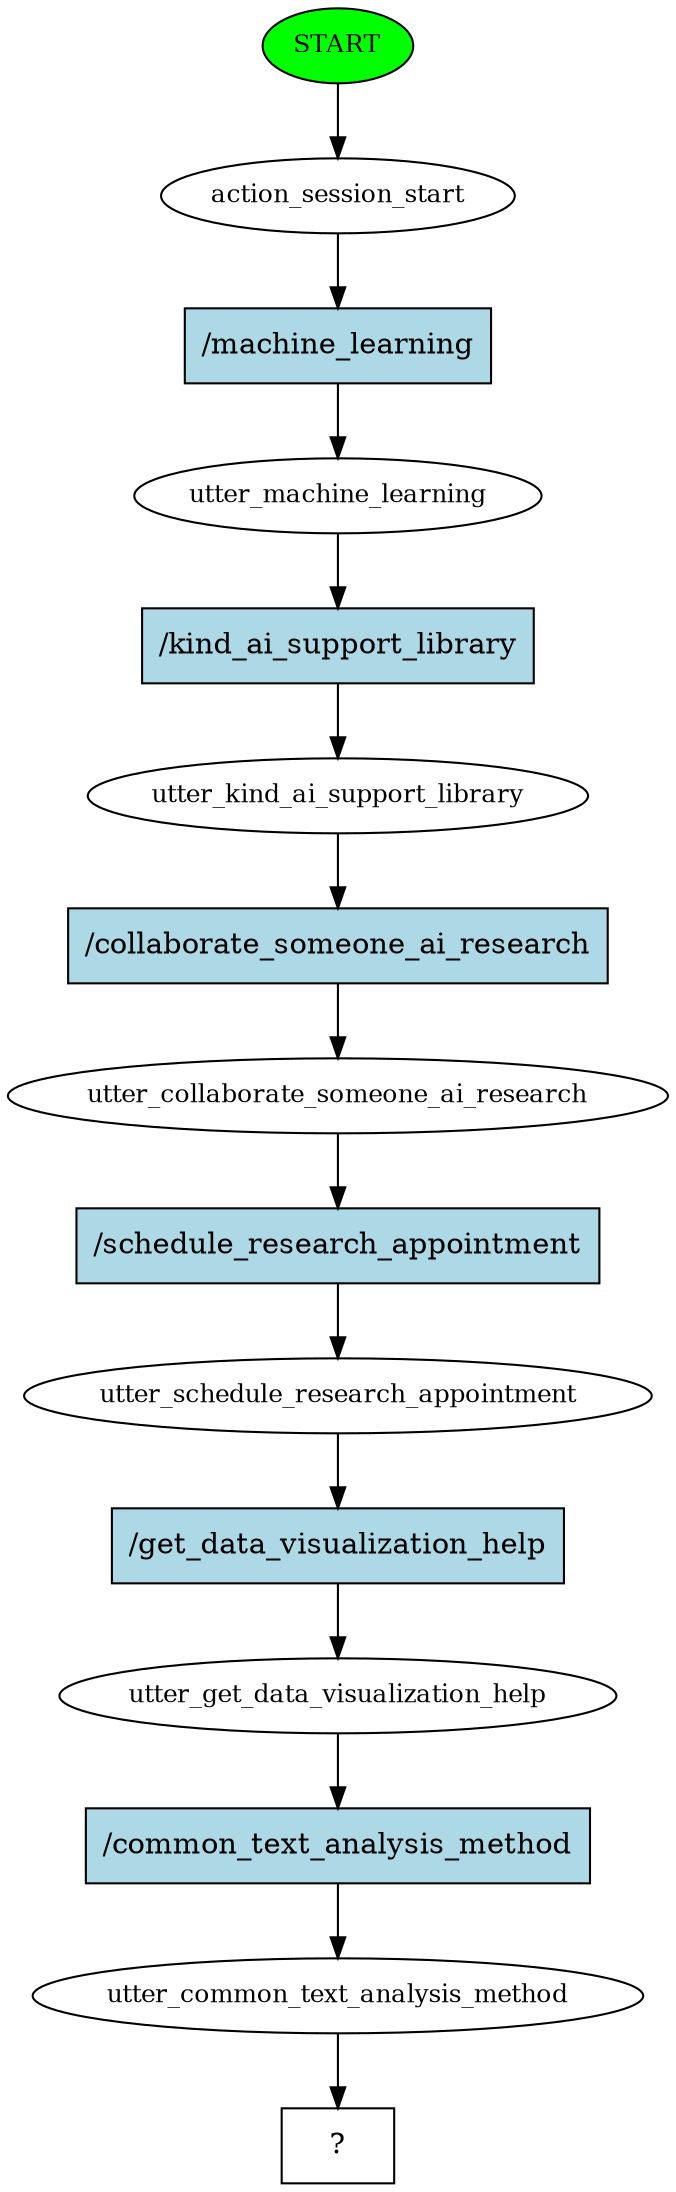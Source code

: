 digraph  {
0 [class="start active", fillcolor=green, fontsize=12, label=START, style=filled];
1 [class=active, fontsize=12, label=action_session_start];
2 [class=active, fontsize=12, label=utter_machine_learning];
3 [class=active, fontsize=12, label=utter_kind_ai_support_library];
4 [class=active, fontsize=12, label=utter_collaborate_someone_ai_research];
5 [class=active, fontsize=12, label=utter_schedule_research_appointment];
6 [class=active, fontsize=12, label=utter_get_data_visualization_help];
7 [class=active, fontsize=12, label=utter_common_text_analysis_method];
8 [class="intent dashed active", label="  ?  ", shape=rect];
9 [class="intent active", fillcolor=lightblue, label="/machine_learning", shape=rect, style=filled];
10 [class="intent active", fillcolor=lightblue, label="/kind_ai_support_library", shape=rect, style=filled];
11 [class="intent active", fillcolor=lightblue, label="/collaborate_someone_ai_research", shape=rect, style=filled];
12 [class="intent active", fillcolor=lightblue, label="/schedule_research_appointment", shape=rect, style=filled];
13 [class="intent active", fillcolor=lightblue, label="/get_data_visualization_help", shape=rect, style=filled];
14 [class="intent active", fillcolor=lightblue, label="/common_text_analysis_method", shape=rect, style=filled];
0 -> 1  [class=active, key=NONE, label=""];
1 -> 9  [class=active, key=0];
2 -> 10  [class=active, key=0];
3 -> 11  [class=active, key=0];
4 -> 12  [class=active, key=0];
5 -> 13  [class=active, key=0];
6 -> 14  [class=active, key=0];
7 -> 8  [class=active, key=NONE, label=""];
9 -> 2  [class=active, key=0];
10 -> 3  [class=active, key=0];
11 -> 4  [class=active, key=0];
12 -> 5  [class=active, key=0];
13 -> 6  [class=active, key=0];
14 -> 7  [class=active, key=0];
}
